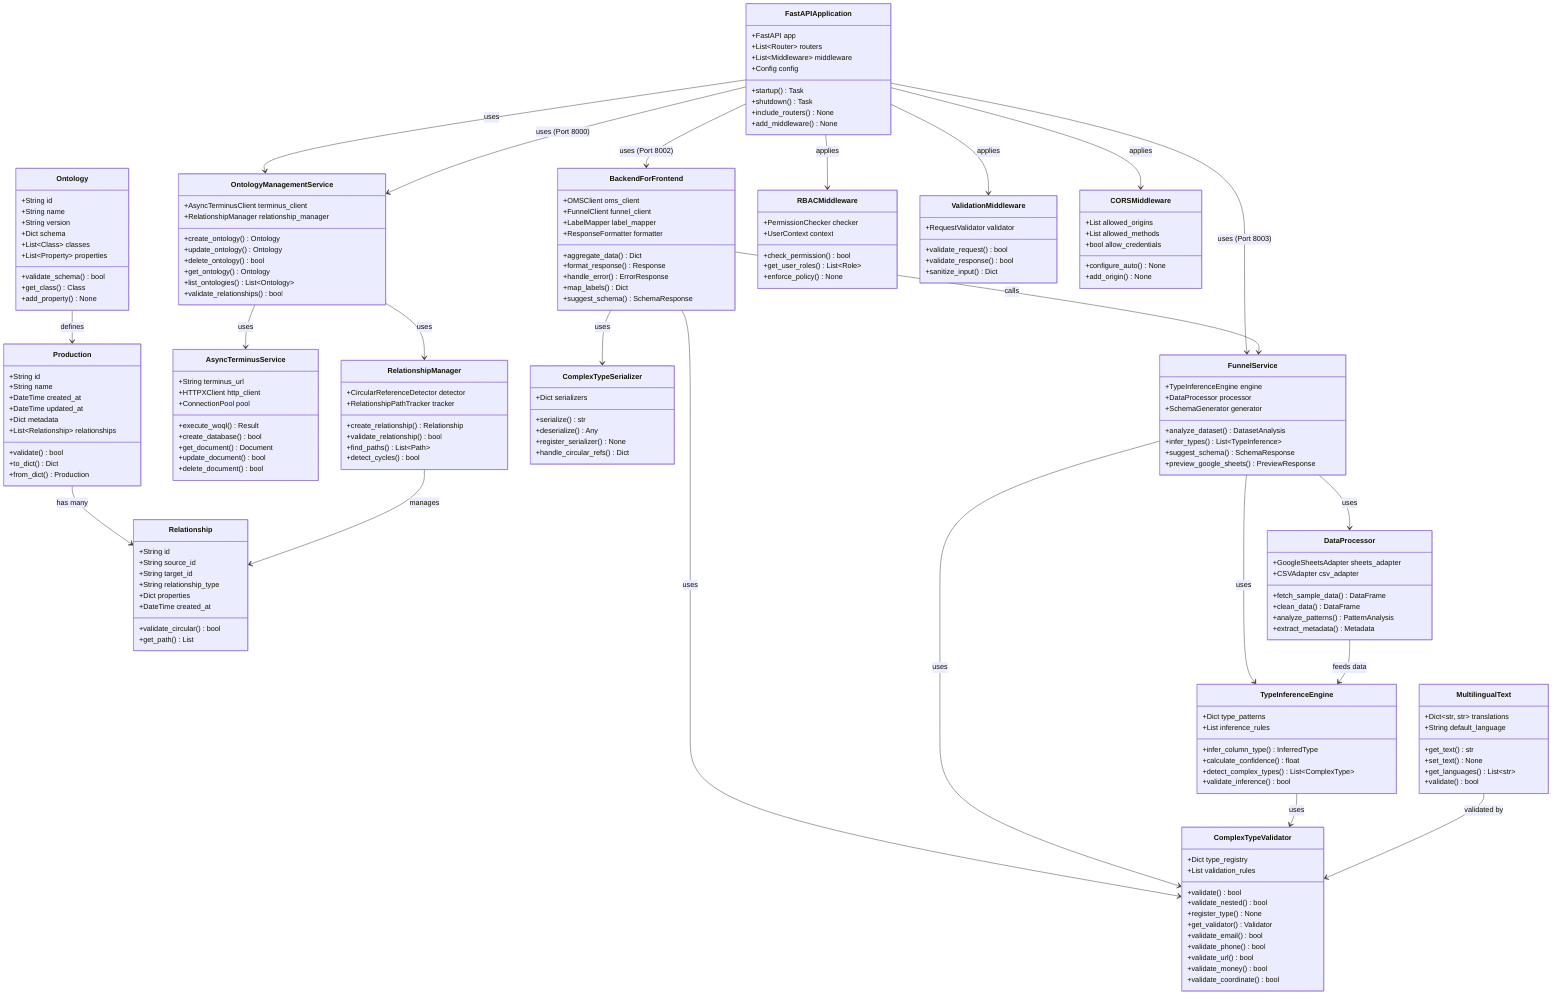 classDiagram
    %% SPICE HARVESTER Comprehensive Backend Architecture
    %% Last Updated: 2025-07-20
    
    %% Core Application Layer
    class FastAPIApplication {
        +FastAPI app
        +List~Router~ routers
        +List~Middleware~ middleware
        +Config config
        +startup() Task
        +shutdown() Task
        +include_routers() None
        +add_middleware() None
    }
    
    %% Domain Models
    class Production {
        +String id
        +String name
        +DateTime created_at
        +DateTime updated_at
        +Dict metadata
        +List~Relationship~ relationships
        +validate() bool
        +to_dict() Dict
        +from_dict() Production
    }
    
    class Ontology {
        +String id
        +String name
        +String version
        +Dict schema
        +List~Class~ classes
        +List~Property~ properties
        +validate_schema() bool
        +get_class() Class
        +add_property() None
    }
    
    class Relationship {
        +String id
        +String source_id
        +String target_id
        +String relationship_type
        +Dict properties
        +DateTime created_at
        +validate_circular() bool
        +get_path() List
    }
    
    %% Service Layer
    class OntologyManagementService {
        +AsyncTerminusClient terminus_client
        +RelationshipManager relationship_manager
        +create_ontology() Ontology
        +update_ontology() Ontology
        +delete_ontology() bool
        +get_ontology() Ontology
        +list_ontologies() List~Ontology~
        +validate_relationships() bool
    }
    
    class BackendForFrontend {
        +OMSClient oms_client
        +FunnelClient funnel_client
        +LabelMapper label_mapper
        +ResponseFormatter formatter
        +aggregate_data() Dict
        +format_response() Response
        +handle_error() ErrorResponse
        +map_labels() Dict
        +suggest_schema() SchemaResponse
    }
    
    class AsyncTerminusService {
        +String terminus_url
        +HTTPXClient http_client
        +ConnectionPool pool
        +execute_woql() Result
        +create_database() bool
        +get_document() Document
        +update_document() bool
        +delete_document() bool
    }
    
    class FunnelService {
        +TypeInferenceEngine engine
        +DataProcessor processor
        +SchemaGenerator generator
        +analyze_dataset() DatasetAnalysis
        +infer_types() List~TypeInference~
        +suggest_schema() SchemaResponse
        +preview_google_sheets() PreviewResponse
    }
    
    class TypeInferenceEngine {
        +Dict type_patterns
        +List inference_rules
        +infer_column_type() InferredType
        +calculate_confidence() float
        +detect_complex_types() List~ComplexType~
        +validate_inference() bool
    }
    
    class DataProcessor {
        +GoogleSheetsAdapter sheets_adapter
        +CSVAdapter csv_adapter
        +fetch_sample_data() DataFrame
        +clean_data() DataFrame
        +analyze_patterns() PatternAnalysis
        +extract_metadata() Metadata
    }
    
    %% Complex Type System
    class ComplexTypeValidator {
        +Dict type_registry
        +List validation_rules
        +validate() bool
        +validate_nested() bool
        +register_type() None
        +get_validator() Validator
        +validate_email() bool
        +validate_phone() bool
        +validate_url() bool
        +validate_money() bool
        +validate_coordinate() bool
    }
    
    class ComplexTypeSerializer {
        +Dict serializers
        +serialize() str
        +deserialize() Any
        +register_serializer() None
        +handle_circular_refs() Dict
    }
    
    %% Utils and Helpers
    class RelationshipManager {
        +CircularReferenceDetector detector
        +RelationshipPathTracker tracker
        +create_relationship() Relationship
        +validate_relationship() bool
        +find_paths() List~Path~
        +detect_cycles() bool
    }
    
    class MultilingualText {
        +Dict~str, str~ translations
        +String default_language
        +get_text() str
        +set_text() None
        +get_languages() List~str~
        +validate() bool
    }
    
    %% Middleware
    class RBACMiddleware {
        +PermissionChecker checker
        +UserContext context
        +check_permission() bool
        +get_user_roles() List~Role~
        +enforce_policy() None
    }
    
    class ValidationMiddleware {
        +RequestValidator validator
        +validate_request() bool
        +validate_response() bool
        +sanitize_input() Dict
    }
    
    class CORSMiddleware {
        +List allowed_origins
        +List allowed_methods
        +bool allow_credentials
        +configure_auto() None
        +add_origin() None
    }
    
    %% Relationships
    FastAPIApplication --> OntologyManagementService : uses
    FastAPIApplication --> BackendForFrontend : uses (Port 8002)
    FastAPIApplication --> FunnelService : uses (Port 8003)
    FastAPIApplication --> OntologyManagementService : uses (Port 8000)
    OntologyManagementService --> AsyncTerminusService : uses
    OntologyManagementService --> RelationshipManager : uses
    BackendForFrontend --> ComplexTypeSerializer : uses
    BackendForFrontend --> ComplexTypeValidator : uses
    BackendForFrontend --> FunnelService : calls
    FunnelService --> TypeInferenceEngine : uses
    FunnelService --> DataProcessor : uses
    FunnelService --> ComplexTypeValidator : uses
    TypeInferenceEngine --> ComplexTypeValidator : uses
    DataProcessor --> TypeInferenceEngine : feeds data
    Production --> Relationship : has many
    Ontology --> Production : defines
    RelationshipManager --> Relationship : manages
    FastAPIApplication --> RBACMiddleware : applies
    FastAPIApplication --> ValidationMiddleware : applies
    FastAPIApplication --> CORSMiddleware : applies
    MultilingualText --> ComplexTypeValidator : validated by